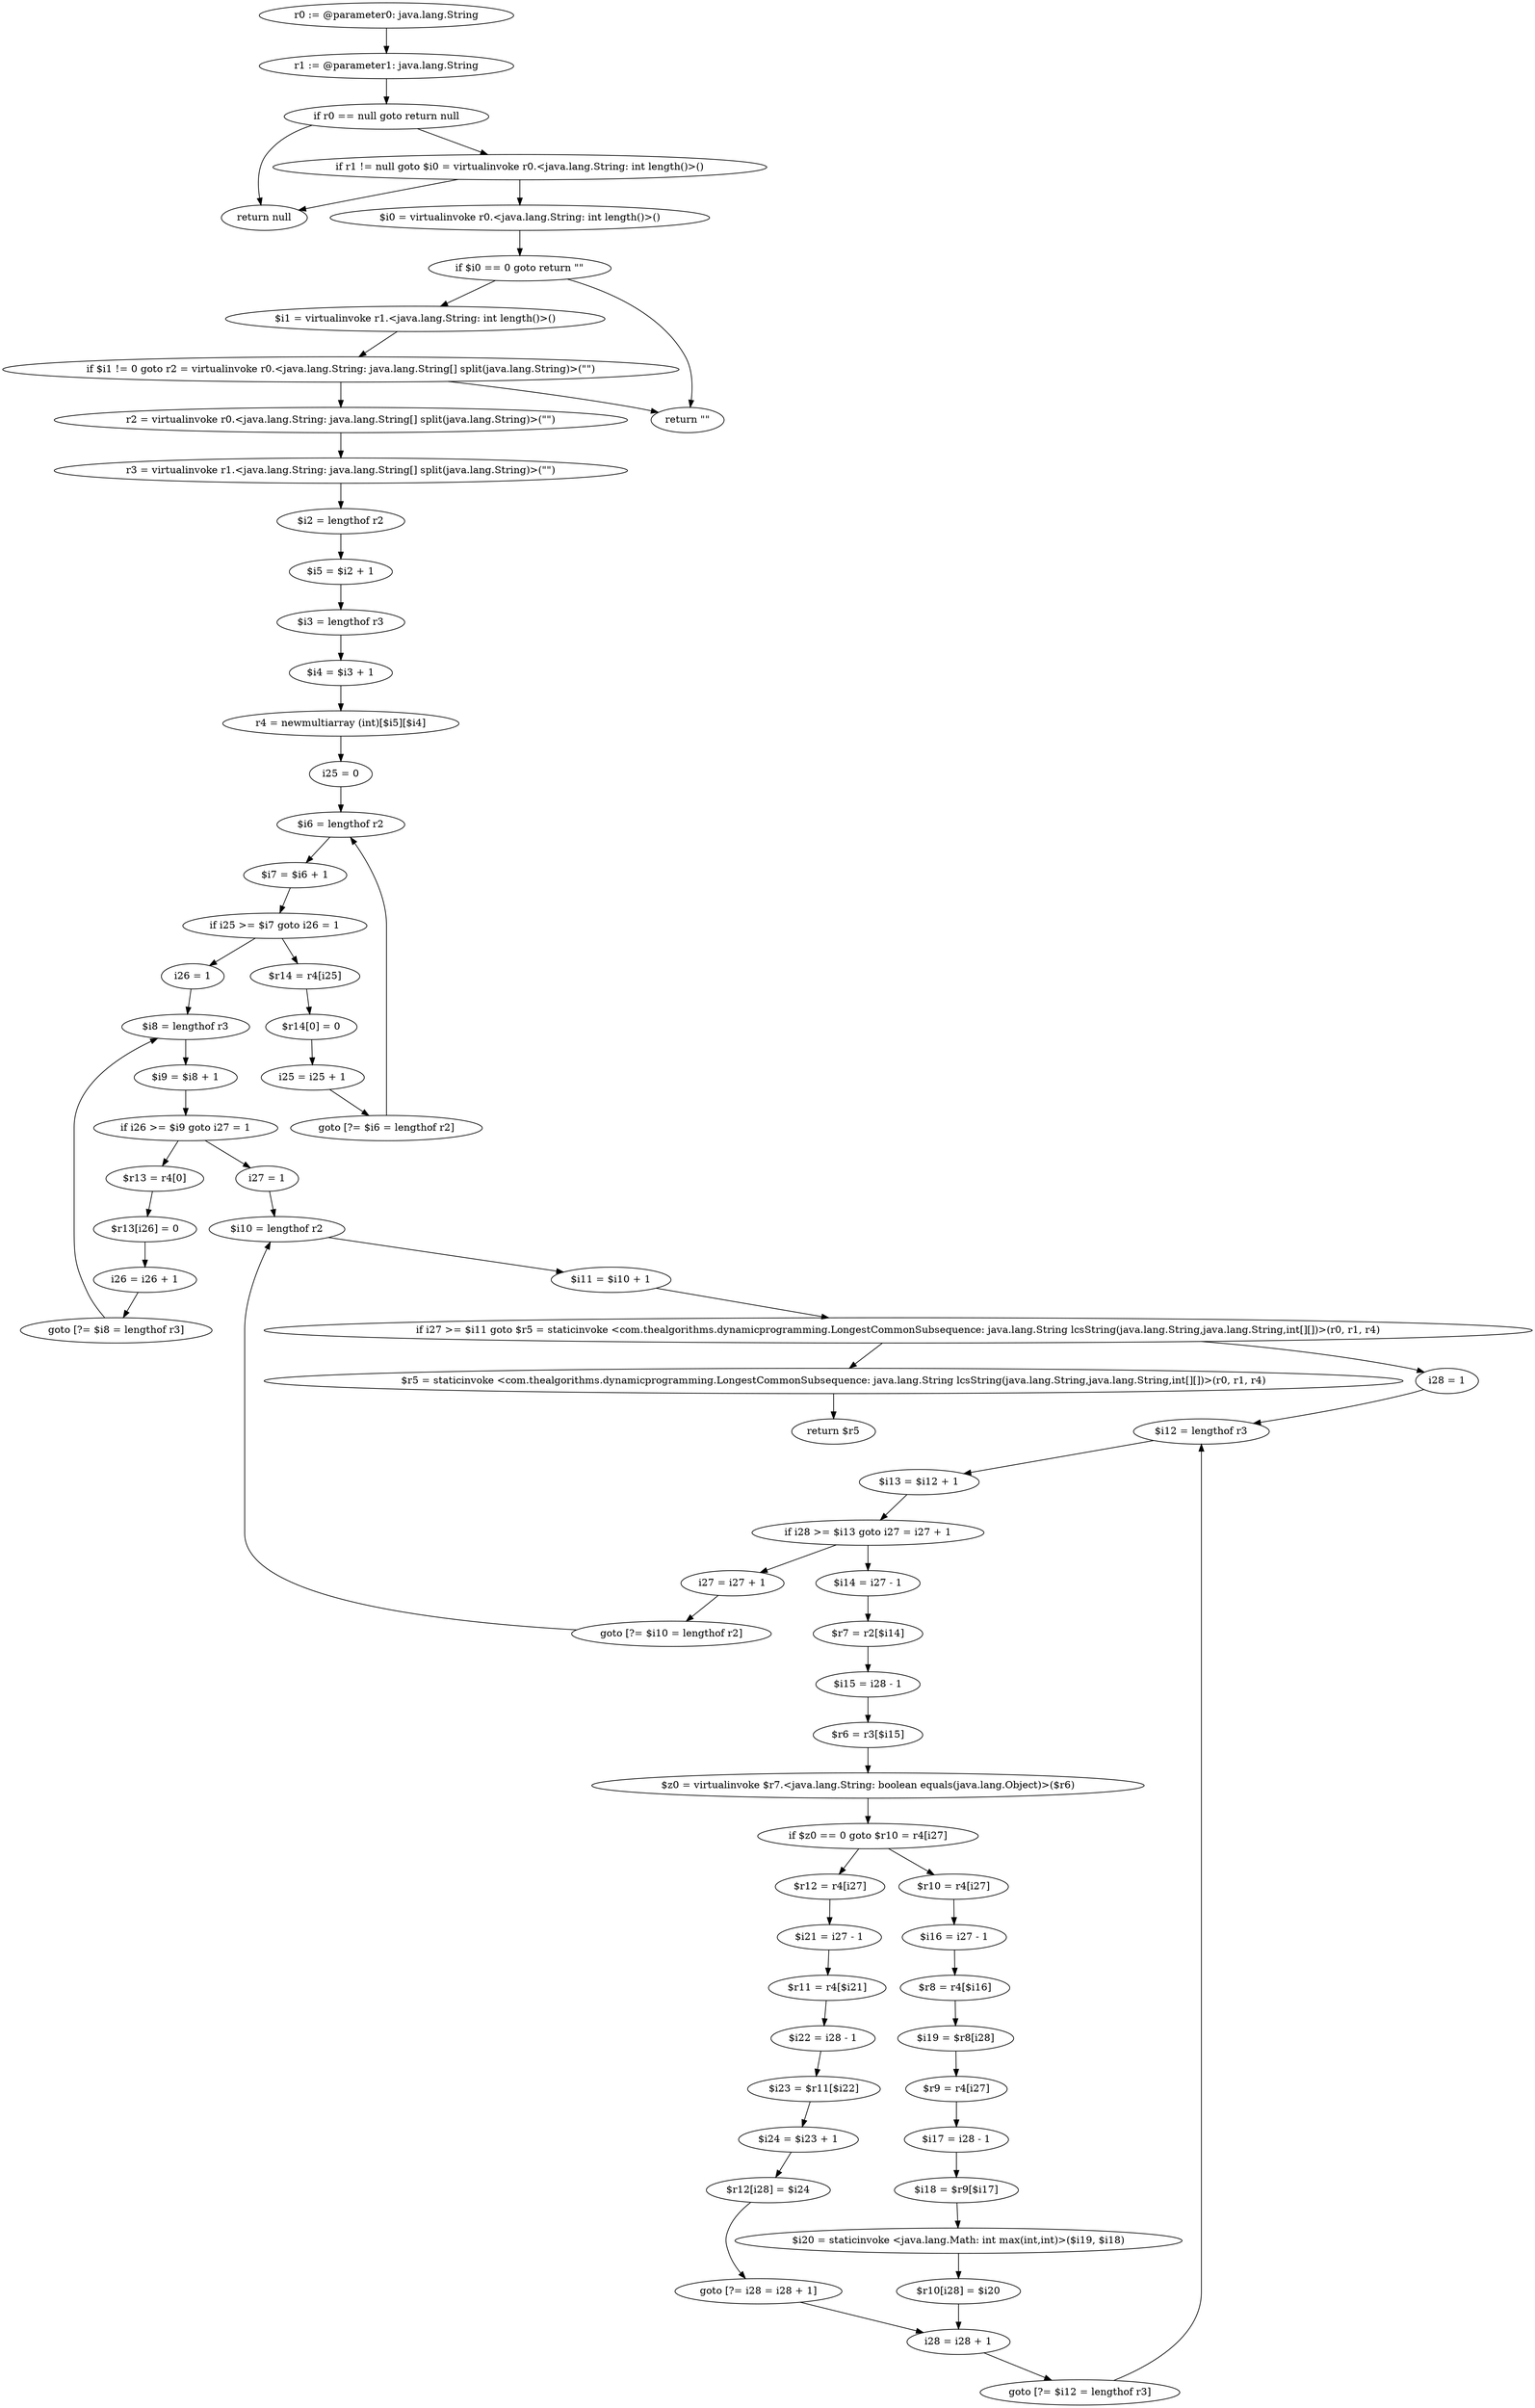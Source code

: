 digraph "unitGraph" {
    "r0 := @parameter0: java.lang.String"
    "r1 := @parameter1: java.lang.String"
    "if r0 == null goto return null"
    "if r1 != null goto $i0 = virtualinvoke r0.<java.lang.String: int length()>()"
    "return null"
    "$i0 = virtualinvoke r0.<java.lang.String: int length()>()"
    "if $i0 == 0 goto return \"\""
    "$i1 = virtualinvoke r1.<java.lang.String: int length()>()"
    "if $i1 != 0 goto r2 = virtualinvoke r0.<java.lang.String: java.lang.String[] split(java.lang.String)>(\"\")"
    "return \"\""
    "r2 = virtualinvoke r0.<java.lang.String: java.lang.String[] split(java.lang.String)>(\"\")"
    "r3 = virtualinvoke r1.<java.lang.String: java.lang.String[] split(java.lang.String)>(\"\")"
    "$i2 = lengthof r2"
    "$i5 = $i2 + 1"
    "$i3 = lengthof r3"
    "$i4 = $i3 + 1"
    "r4 = newmultiarray (int)[$i5][$i4]"
    "i25 = 0"
    "$i6 = lengthof r2"
    "$i7 = $i6 + 1"
    "if i25 >= $i7 goto i26 = 1"
    "$r14 = r4[i25]"
    "$r14[0] = 0"
    "i25 = i25 + 1"
    "goto [?= $i6 = lengthof r2]"
    "i26 = 1"
    "$i8 = lengthof r3"
    "$i9 = $i8 + 1"
    "if i26 >= $i9 goto i27 = 1"
    "$r13 = r4[0]"
    "$r13[i26] = 0"
    "i26 = i26 + 1"
    "goto [?= $i8 = lengthof r3]"
    "i27 = 1"
    "$i10 = lengthof r2"
    "$i11 = $i10 + 1"
    "if i27 >= $i11 goto $r5 = staticinvoke <com.thealgorithms.dynamicprogramming.LongestCommonSubsequence: java.lang.String lcsString(java.lang.String,java.lang.String,int[][])>(r0, r1, r4)"
    "i28 = 1"
    "$i12 = lengthof r3"
    "$i13 = $i12 + 1"
    "if i28 >= $i13 goto i27 = i27 + 1"
    "$i14 = i27 - 1"
    "$r7 = r2[$i14]"
    "$i15 = i28 - 1"
    "$r6 = r3[$i15]"
    "$z0 = virtualinvoke $r7.<java.lang.String: boolean equals(java.lang.Object)>($r6)"
    "if $z0 == 0 goto $r10 = r4[i27]"
    "$r12 = r4[i27]"
    "$i21 = i27 - 1"
    "$r11 = r4[$i21]"
    "$i22 = i28 - 1"
    "$i23 = $r11[$i22]"
    "$i24 = $i23 + 1"
    "$r12[i28] = $i24"
    "goto [?= i28 = i28 + 1]"
    "$r10 = r4[i27]"
    "$i16 = i27 - 1"
    "$r8 = r4[$i16]"
    "$i19 = $r8[i28]"
    "$r9 = r4[i27]"
    "$i17 = i28 - 1"
    "$i18 = $r9[$i17]"
    "$i20 = staticinvoke <java.lang.Math: int max(int,int)>($i19, $i18)"
    "$r10[i28] = $i20"
    "i28 = i28 + 1"
    "goto [?= $i12 = lengthof r3]"
    "i27 = i27 + 1"
    "goto [?= $i10 = lengthof r2]"
    "$r5 = staticinvoke <com.thealgorithms.dynamicprogramming.LongestCommonSubsequence: java.lang.String lcsString(java.lang.String,java.lang.String,int[][])>(r0, r1, r4)"
    "return $r5"
    "r0 := @parameter0: java.lang.String"->"r1 := @parameter1: java.lang.String";
    "r1 := @parameter1: java.lang.String"->"if r0 == null goto return null";
    "if r0 == null goto return null"->"if r1 != null goto $i0 = virtualinvoke r0.<java.lang.String: int length()>()";
    "if r0 == null goto return null"->"return null";
    "if r1 != null goto $i0 = virtualinvoke r0.<java.lang.String: int length()>()"->"return null";
    "if r1 != null goto $i0 = virtualinvoke r0.<java.lang.String: int length()>()"->"$i0 = virtualinvoke r0.<java.lang.String: int length()>()";
    "$i0 = virtualinvoke r0.<java.lang.String: int length()>()"->"if $i0 == 0 goto return \"\"";
    "if $i0 == 0 goto return \"\""->"$i1 = virtualinvoke r1.<java.lang.String: int length()>()";
    "if $i0 == 0 goto return \"\""->"return \"\"";
    "$i1 = virtualinvoke r1.<java.lang.String: int length()>()"->"if $i1 != 0 goto r2 = virtualinvoke r0.<java.lang.String: java.lang.String[] split(java.lang.String)>(\"\")";
    "if $i1 != 0 goto r2 = virtualinvoke r0.<java.lang.String: java.lang.String[] split(java.lang.String)>(\"\")"->"return \"\"";
    "if $i1 != 0 goto r2 = virtualinvoke r0.<java.lang.String: java.lang.String[] split(java.lang.String)>(\"\")"->"r2 = virtualinvoke r0.<java.lang.String: java.lang.String[] split(java.lang.String)>(\"\")";
    "r2 = virtualinvoke r0.<java.lang.String: java.lang.String[] split(java.lang.String)>(\"\")"->"r3 = virtualinvoke r1.<java.lang.String: java.lang.String[] split(java.lang.String)>(\"\")";
    "r3 = virtualinvoke r1.<java.lang.String: java.lang.String[] split(java.lang.String)>(\"\")"->"$i2 = lengthof r2";
    "$i2 = lengthof r2"->"$i5 = $i2 + 1";
    "$i5 = $i2 + 1"->"$i3 = lengthof r3";
    "$i3 = lengthof r3"->"$i4 = $i3 + 1";
    "$i4 = $i3 + 1"->"r4 = newmultiarray (int)[$i5][$i4]";
    "r4 = newmultiarray (int)[$i5][$i4]"->"i25 = 0";
    "i25 = 0"->"$i6 = lengthof r2";
    "$i6 = lengthof r2"->"$i7 = $i6 + 1";
    "$i7 = $i6 + 1"->"if i25 >= $i7 goto i26 = 1";
    "if i25 >= $i7 goto i26 = 1"->"$r14 = r4[i25]";
    "if i25 >= $i7 goto i26 = 1"->"i26 = 1";
    "$r14 = r4[i25]"->"$r14[0] = 0";
    "$r14[0] = 0"->"i25 = i25 + 1";
    "i25 = i25 + 1"->"goto [?= $i6 = lengthof r2]";
    "goto [?= $i6 = lengthof r2]"->"$i6 = lengthof r2";
    "i26 = 1"->"$i8 = lengthof r3";
    "$i8 = lengthof r3"->"$i9 = $i8 + 1";
    "$i9 = $i8 + 1"->"if i26 >= $i9 goto i27 = 1";
    "if i26 >= $i9 goto i27 = 1"->"$r13 = r4[0]";
    "if i26 >= $i9 goto i27 = 1"->"i27 = 1";
    "$r13 = r4[0]"->"$r13[i26] = 0";
    "$r13[i26] = 0"->"i26 = i26 + 1";
    "i26 = i26 + 1"->"goto [?= $i8 = lengthof r3]";
    "goto [?= $i8 = lengthof r3]"->"$i8 = lengthof r3";
    "i27 = 1"->"$i10 = lengthof r2";
    "$i10 = lengthof r2"->"$i11 = $i10 + 1";
    "$i11 = $i10 + 1"->"if i27 >= $i11 goto $r5 = staticinvoke <com.thealgorithms.dynamicprogramming.LongestCommonSubsequence: java.lang.String lcsString(java.lang.String,java.lang.String,int[][])>(r0, r1, r4)";
    "if i27 >= $i11 goto $r5 = staticinvoke <com.thealgorithms.dynamicprogramming.LongestCommonSubsequence: java.lang.String lcsString(java.lang.String,java.lang.String,int[][])>(r0, r1, r4)"->"i28 = 1";
    "if i27 >= $i11 goto $r5 = staticinvoke <com.thealgorithms.dynamicprogramming.LongestCommonSubsequence: java.lang.String lcsString(java.lang.String,java.lang.String,int[][])>(r0, r1, r4)"->"$r5 = staticinvoke <com.thealgorithms.dynamicprogramming.LongestCommonSubsequence: java.lang.String lcsString(java.lang.String,java.lang.String,int[][])>(r0, r1, r4)";
    "i28 = 1"->"$i12 = lengthof r3";
    "$i12 = lengthof r3"->"$i13 = $i12 + 1";
    "$i13 = $i12 + 1"->"if i28 >= $i13 goto i27 = i27 + 1";
    "if i28 >= $i13 goto i27 = i27 + 1"->"$i14 = i27 - 1";
    "if i28 >= $i13 goto i27 = i27 + 1"->"i27 = i27 + 1";
    "$i14 = i27 - 1"->"$r7 = r2[$i14]";
    "$r7 = r2[$i14]"->"$i15 = i28 - 1";
    "$i15 = i28 - 1"->"$r6 = r3[$i15]";
    "$r6 = r3[$i15]"->"$z0 = virtualinvoke $r7.<java.lang.String: boolean equals(java.lang.Object)>($r6)";
    "$z0 = virtualinvoke $r7.<java.lang.String: boolean equals(java.lang.Object)>($r6)"->"if $z0 == 0 goto $r10 = r4[i27]";
    "if $z0 == 0 goto $r10 = r4[i27]"->"$r12 = r4[i27]";
    "if $z0 == 0 goto $r10 = r4[i27]"->"$r10 = r4[i27]";
    "$r12 = r4[i27]"->"$i21 = i27 - 1";
    "$i21 = i27 - 1"->"$r11 = r4[$i21]";
    "$r11 = r4[$i21]"->"$i22 = i28 - 1";
    "$i22 = i28 - 1"->"$i23 = $r11[$i22]";
    "$i23 = $r11[$i22]"->"$i24 = $i23 + 1";
    "$i24 = $i23 + 1"->"$r12[i28] = $i24";
    "$r12[i28] = $i24"->"goto [?= i28 = i28 + 1]";
    "goto [?= i28 = i28 + 1]"->"i28 = i28 + 1";
    "$r10 = r4[i27]"->"$i16 = i27 - 1";
    "$i16 = i27 - 1"->"$r8 = r4[$i16]";
    "$r8 = r4[$i16]"->"$i19 = $r8[i28]";
    "$i19 = $r8[i28]"->"$r9 = r4[i27]";
    "$r9 = r4[i27]"->"$i17 = i28 - 1";
    "$i17 = i28 - 1"->"$i18 = $r9[$i17]";
    "$i18 = $r9[$i17]"->"$i20 = staticinvoke <java.lang.Math: int max(int,int)>($i19, $i18)";
    "$i20 = staticinvoke <java.lang.Math: int max(int,int)>($i19, $i18)"->"$r10[i28] = $i20";
    "$r10[i28] = $i20"->"i28 = i28 + 1";
    "i28 = i28 + 1"->"goto [?= $i12 = lengthof r3]";
    "goto [?= $i12 = lengthof r3]"->"$i12 = lengthof r3";
    "i27 = i27 + 1"->"goto [?= $i10 = lengthof r2]";
    "goto [?= $i10 = lengthof r2]"->"$i10 = lengthof r2";
    "$r5 = staticinvoke <com.thealgorithms.dynamicprogramming.LongestCommonSubsequence: java.lang.String lcsString(java.lang.String,java.lang.String,int[][])>(r0, r1, r4)"->"return $r5";
}
